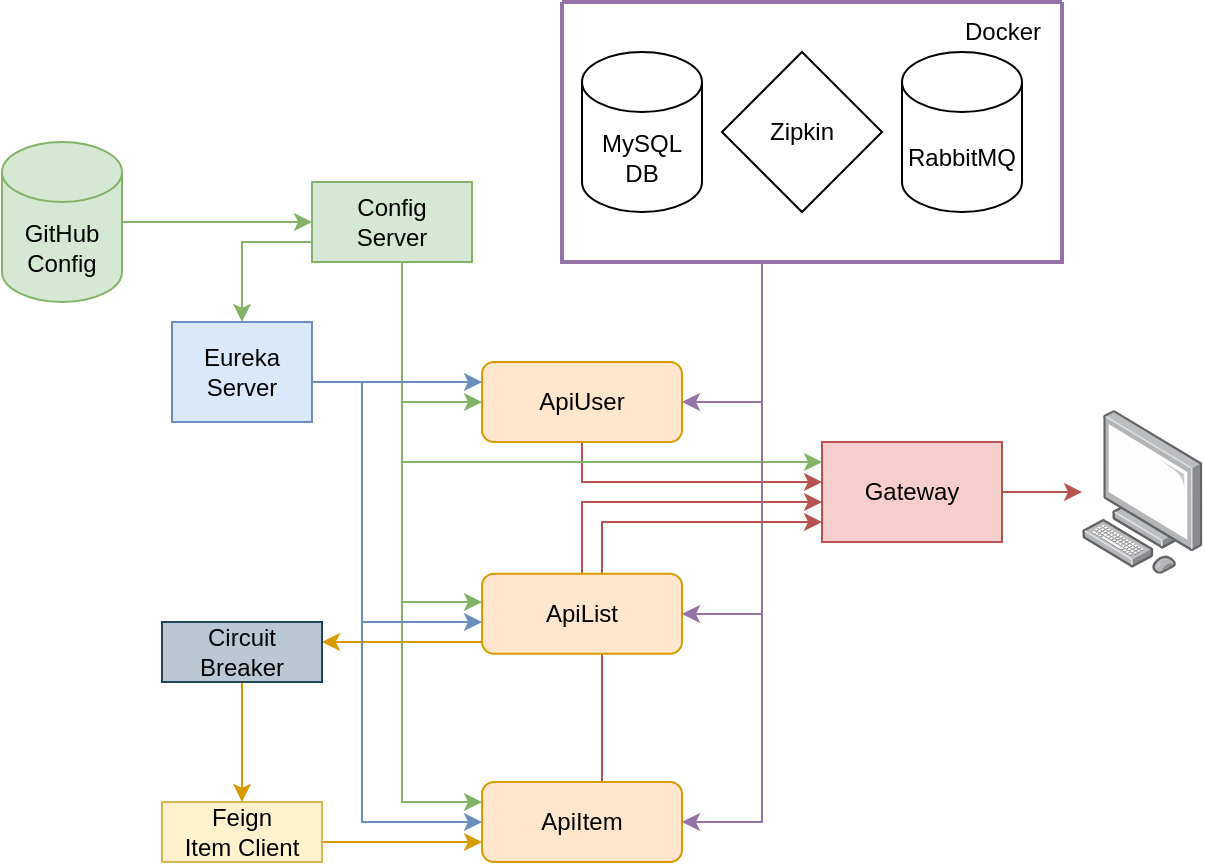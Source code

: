 <mxfile version="21.6.2" type="device">
  <diagram name="Página-1" id="_sOMdx681-rfP5EMU-Si">
    <mxGraphModel dx="712" dy="773" grid="1" gridSize="10" guides="1" tooltips="1" connect="1" arrows="1" fold="1" page="1" pageScale="1" pageWidth="827" pageHeight="1169" math="0" shadow="0">
      <root>
        <mxCell id="0" />
        <mxCell id="1" parent="0" />
        <mxCell id="1s9qs45tCDUaegEGGjbe-43" style="edgeStyle=orthogonalEdgeStyle;rounded=0;orthogonalLoop=1;jettySize=auto;html=1;fillColor=#f8cecc;strokeColor=#b85450;" parent="1" source="1s9qs45tCDUaegEGGjbe-3" target="1s9qs45tCDUaegEGGjbe-12" edge="1">
          <mxGeometry relative="1" as="geometry">
            <Array as="points">
              <mxPoint x="320" y="270" />
            </Array>
          </mxGeometry>
        </mxCell>
        <mxCell id="1s9qs45tCDUaegEGGjbe-3" value="ApiUser" style="rounded=1;whiteSpace=wrap;html=1;fillColor=#ffe6cc;strokeColor=#d79b00;" parent="1" vertex="1">
          <mxGeometry x="270" y="210" width="100" height="40" as="geometry" />
        </mxCell>
        <mxCell id="1s9qs45tCDUaegEGGjbe-6" style="edgeStyle=orthogonalEdgeStyle;rounded=0;orthogonalLoop=1;jettySize=auto;html=1;fillColor=#ffe6cc;strokeColor=#d79b00;" parent="1" source="1s9qs45tCDUaegEGGjbe-7" target="1s9qs45tCDUaegEGGjbe-25" edge="1">
          <mxGeometry relative="1" as="geometry">
            <Array as="points">
              <mxPoint x="230" y="350" />
              <mxPoint x="230" y="350" />
            </Array>
          </mxGeometry>
        </mxCell>
        <mxCell id="1s9qs45tCDUaegEGGjbe-44" style="edgeStyle=orthogonalEdgeStyle;rounded=0;orthogonalLoop=1;jettySize=auto;html=1;fillColor=#f8cecc;strokeColor=#b85450;" parent="1" source="1s9qs45tCDUaegEGGjbe-7" target="1s9qs45tCDUaegEGGjbe-12" edge="1">
          <mxGeometry relative="1" as="geometry">
            <Array as="points">
              <mxPoint x="320" y="280" />
            </Array>
          </mxGeometry>
        </mxCell>
        <mxCell id="1s9qs45tCDUaegEGGjbe-8" value="" style="image;points=[];aspect=fixed;html=1;align=center;shadow=0;dashed=0;image=img/lib/allied_telesis/computer_and_terminals/Personal_Computer.svg;" parent="1" vertex="1">
          <mxGeometry x="570" y="234.1" width="60.36" height="81.8" as="geometry" />
        </mxCell>
        <mxCell id="1s9qs45tCDUaegEGGjbe-9" style="edgeStyle=orthogonalEdgeStyle;rounded=0;orthogonalLoop=1;jettySize=auto;html=1;fillColor=#ffe6cc;strokeColor=#d79b00;" parent="1" source="1s9qs45tCDUaegEGGjbe-10" target="1s9qs45tCDUaegEGGjbe-33" edge="1">
          <mxGeometry relative="1" as="geometry">
            <Array as="points">
              <mxPoint x="210" y="450" />
              <mxPoint x="210" y="450" />
            </Array>
            <mxPoint x="50" y="470" as="sourcePoint" />
            <mxPoint x="150" y="210" as="targetPoint" />
          </mxGeometry>
        </mxCell>
        <mxCell id="1s9qs45tCDUaegEGGjbe-10" value="&lt;div&gt;Feign&lt;br&gt;&lt;/div&gt;&lt;div&gt;Item Client&lt;/div&gt;" style="rounded=0;whiteSpace=wrap;html=1;fillColor=#fff2cc;strokeColor=#d6b656;" parent="1" vertex="1">
          <mxGeometry x="110" y="430" width="80" height="30" as="geometry" />
        </mxCell>
        <mxCell id="1s9qs45tCDUaegEGGjbe-11" style="edgeStyle=orthogonalEdgeStyle;rounded=0;orthogonalLoop=1;jettySize=auto;html=1;fillColor=#f8cecc;strokeColor=#b85450;" parent="1" source="1s9qs45tCDUaegEGGjbe-12" target="1s9qs45tCDUaegEGGjbe-8" edge="1">
          <mxGeometry relative="1" as="geometry" />
        </mxCell>
        <mxCell id="1s9qs45tCDUaegEGGjbe-12" value="Gateway" style="rounded=0;whiteSpace=wrap;html=1;fillColor=#f8cecc;strokeColor=#b85450;" parent="1" vertex="1">
          <mxGeometry x="440" y="250" width="90" height="50" as="geometry" />
        </mxCell>
        <mxCell id="1s9qs45tCDUaegEGGjbe-13" style="edgeStyle=orthogonalEdgeStyle;rounded=0;orthogonalLoop=1;jettySize=auto;html=1;fillColor=#d5e8d4;strokeColor=#82b366;" parent="1" source="1s9qs45tCDUaegEGGjbe-17" target="1s9qs45tCDUaegEGGjbe-3" edge="1">
          <mxGeometry relative="1" as="geometry">
            <Array as="points">
              <mxPoint x="230" y="230" />
            </Array>
          </mxGeometry>
        </mxCell>
        <mxCell id="1s9qs45tCDUaegEGGjbe-15" style="edgeStyle=orthogonalEdgeStyle;rounded=0;orthogonalLoop=1;jettySize=auto;html=1;fillColor=#d5e8d4;strokeColor=#82b366;" parent="1" source="1s9qs45tCDUaegEGGjbe-17" target="1s9qs45tCDUaegEGGjbe-12" edge="1">
          <mxGeometry relative="1" as="geometry">
            <Array as="points">
              <mxPoint x="230" y="260" />
            </Array>
          </mxGeometry>
        </mxCell>
        <mxCell id="1s9qs45tCDUaegEGGjbe-16" style="edgeStyle=orthogonalEdgeStyle;rounded=0;orthogonalLoop=1;jettySize=auto;html=1;fillColor=#d5e8d4;strokeColor=#82b366;" parent="1" source="1s9qs45tCDUaegEGGjbe-17" target="1s9qs45tCDUaegEGGjbe-7" edge="1">
          <mxGeometry relative="1" as="geometry">
            <Array as="points">
              <mxPoint x="230" y="330" />
            </Array>
          </mxGeometry>
        </mxCell>
        <mxCell id="1s9qs45tCDUaegEGGjbe-36" style="edgeStyle=orthogonalEdgeStyle;rounded=0;orthogonalLoop=1;jettySize=auto;html=1;fillColor=#d5e8d4;strokeColor=#82b366;" parent="1" source="1s9qs45tCDUaegEGGjbe-17" target="1s9qs45tCDUaegEGGjbe-20" edge="1">
          <mxGeometry relative="1" as="geometry">
            <Array as="points">
              <mxPoint x="150" y="150" />
            </Array>
          </mxGeometry>
        </mxCell>
        <mxCell id="1s9qs45tCDUaegEGGjbe-42" style="edgeStyle=orthogonalEdgeStyle;rounded=0;orthogonalLoop=1;jettySize=auto;html=1;fillColor=#d5e8d4;strokeColor=#82b366;" parent="1" source="1s9qs45tCDUaegEGGjbe-17" target="1s9qs45tCDUaegEGGjbe-33" edge="1">
          <mxGeometry relative="1" as="geometry">
            <Array as="points">
              <mxPoint x="230" y="430" />
            </Array>
          </mxGeometry>
        </mxCell>
        <mxCell id="1s9qs45tCDUaegEGGjbe-17" value="&lt;div&gt;Config&lt;/div&gt;&lt;div&gt;Server&lt;br&gt;&lt;/div&gt;" style="rounded=0;whiteSpace=wrap;html=1;fillColor=#d5e8d4;strokeColor=#82b366;" parent="1" vertex="1">
          <mxGeometry x="185" y="120" width="80" height="40" as="geometry" />
        </mxCell>
        <mxCell id="1s9qs45tCDUaegEGGjbe-39" style="edgeStyle=orthogonalEdgeStyle;rounded=0;orthogonalLoop=1;jettySize=auto;html=1;fillColor=#dae8fc;strokeColor=#6c8ebf;" parent="1" source="1s9qs45tCDUaegEGGjbe-20" target="1s9qs45tCDUaegEGGjbe-33" edge="1">
          <mxGeometry relative="1" as="geometry">
            <Array as="points">
              <mxPoint x="210" y="220" />
              <mxPoint x="210" y="440" />
            </Array>
          </mxGeometry>
        </mxCell>
        <mxCell id="1s9qs45tCDUaegEGGjbe-40" style="edgeStyle=orthogonalEdgeStyle;rounded=0;orthogonalLoop=1;jettySize=auto;html=1;fillColor=#dae8fc;strokeColor=#6c8ebf;" parent="1" source="1s9qs45tCDUaegEGGjbe-20" target="1s9qs45tCDUaegEGGjbe-7" edge="1">
          <mxGeometry relative="1" as="geometry">
            <Array as="points">
              <mxPoint x="210" y="220" />
              <mxPoint x="210" y="340" />
            </Array>
          </mxGeometry>
        </mxCell>
        <mxCell id="1s9qs45tCDUaegEGGjbe-41" style="edgeStyle=orthogonalEdgeStyle;rounded=0;orthogonalLoop=1;jettySize=auto;html=1;fillColor=#dae8fc;strokeColor=#6c8ebf;" parent="1" source="1s9qs45tCDUaegEGGjbe-20" target="1s9qs45tCDUaegEGGjbe-3" edge="1">
          <mxGeometry relative="1" as="geometry">
            <Array as="points">
              <mxPoint x="210" y="220" />
              <mxPoint x="210" y="220" />
            </Array>
          </mxGeometry>
        </mxCell>
        <mxCell id="1s9qs45tCDUaegEGGjbe-20" value="Eureka Server" style="rounded=0;whiteSpace=wrap;html=1;fillColor=#dae8fc;strokeColor=#6c8ebf;" parent="1" vertex="1">
          <mxGeometry x="115" y="190" width="70" height="50" as="geometry" />
        </mxCell>
        <mxCell id="1s9qs45tCDUaegEGGjbe-38" style="edgeStyle=orthogonalEdgeStyle;rounded=0;orthogonalLoop=1;jettySize=auto;html=1;fillColor=#ffe6cc;strokeColor=#d79b00;" parent="1" source="1s9qs45tCDUaegEGGjbe-25" target="1s9qs45tCDUaegEGGjbe-10" edge="1">
          <mxGeometry relative="1" as="geometry" />
        </mxCell>
        <mxCell id="1s9qs45tCDUaegEGGjbe-25" value="&lt;div&gt;Circuit&lt;/div&gt;&lt;div&gt;Breaker&lt;br&gt;&lt;/div&gt;" style="rounded=0;whiteSpace=wrap;html=1;fillColor=#bac8d3;strokeColor=#23445d;" parent="1" vertex="1">
          <mxGeometry x="110" y="340" width="80" height="30" as="geometry" />
        </mxCell>
        <mxCell id="1s9qs45tCDUaegEGGjbe-26" value="" style="edgeStyle=orthogonalEdgeStyle;rounded=0;orthogonalLoop=1;jettySize=auto;html=1;fillColor=#d5e8d4;strokeColor=#82b366;" parent="1" source="1s9qs45tCDUaegEGGjbe-27" target="1s9qs45tCDUaegEGGjbe-17" edge="1">
          <mxGeometry relative="1" as="geometry" />
        </mxCell>
        <mxCell id="1s9qs45tCDUaegEGGjbe-27" value="&lt;div&gt;GitHub&lt;/div&gt;&lt;div&gt;Config&lt;br&gt;&lt;/div&gt;" style="shape=cylinder3;whiteSpace=wrap;html=1;boundedLbl=1;backgroundOutline=1;size=15;fillColor=#d5e8d4;strokeColor=#82b366;" parent="1" vertex="1">
          <mxGeometry x="30" y="100" width="60" height="80" as="geometry" />
        </mxCell>
        <mxCell id="1s9qs45tCDUaegEGGjbe-47" style="edgeStyle=orthogonalEdgeStyle;rounded=0;orthogonalLoop=1;jettySize=auto;html=1;fillColor=#e1d5e7;strokeColor=#9673a6;" parent="1" source="1s9qs45tCDUaegEGGjbe-28" target="1s9qs45tCDUaegEGGjbe-3" edge="1">
          <mxGeometry relative="1" as="geometry">
            <Array as="points">
              <mxPoint x="410" y="230" />
            </Array>
          </mxGeometry>
        </mxCell>
        <mxCell id="1s9qs45tCDUaegEGGjbe-48" style="edgeStyle=orthogonalEdgeStyle;rounded=0;orthogonalLoop=1;jettySize=auto;html=1;fillColor=#e1d5e7;strokeColor=#9673a6;" parent="1" source="1s9qs45tCDUaegEGGjbe-28" target="1s9qs45tCDUaegEGGjbe-7" edge="1">
          <mxGeometry relative="1" as="geometry">
            <Array as="points">
              <mxPoint x="410" y="336" />
            </Array>
          </mxGeometry>
        </mxCell>
        <mxCell id="1s9qs45tCDUaegEGGjbe-49" style="edgeStyle=orthogonalEdgeStyle;rounded=0;orthogonalLoop=1;jettySize=auto;html=1;fillColor=#e1d5e7;strokeColor=#9673a6;" parent="1" source="1s9qs45tCDUaegEGGjbe-28" target="1s9qs45tCDUaegEGGjbe-33" edge="1">
          <mxGeometry relative="1" as="geometry">
            <Array as="points">
              <mxPoint x="410" y="440" />
            </Array>
          </mxGeometry>
        </mxCell>
        <mxCell id="1s9qs45tCDUaegEGGjbe-28" value="" style="swimlane;startSize=0;fillColor=#e1d5e7;strokeColor=#9673a6;strokeWidth=2;" parent="1" vertex="1">
          <mxGeometry x="310" y="30" width="250" height="130" as="geometry" />
        </mxCell>
        <mxCell id="1s9qs45tCDUaegEGGjbe-29" value="Docker" style="text;html=1;align=center;verticalAlign=middle;resizable=0;points=[];autosize=1;strokeColor=none;fillColor=none;" parent="1s9qs45tCDUaegEGGjbe-28" vertex="1">
          <mxGeometry x="190" width="60" height="30" as="geometry" />
        </mxCell>
        <mxCell id="1s9qs45tCDUaegEGGjbe-30" value="Zipkin" style="rhombus;whiteSpace=wrap;html=1;" parent="1s9qs45tCDUaegEGGjbe-28" vertex="1">
          <mxGeometry x="80" y="25" width="80" height="80" as="geometry" />
        </mxCell>
        <mxCell id="1s9qs45tCDUaegEGGjbe-31" value="&lt;div&gt;MySQL&lt;/div&gt;&lt;div&gt;DB&lt;br&gt;&lt;/div&gt;" style="shape=cylinder3;whiteSpace=wrap;html=1;boundedLbl=1;backgroundOutline=1;size=15;fillColor=none;" parent="1s9qs45tCDUaegEGGjbe-28" vertex="1">
          <mxGeometry x="10" y="25" width="60" height="80" as="geometry" />
        </mxCell>
        <mxCell id="1s9qs45tCDUaegEGGjbe-32" value="&lt;div&gt;RabbitMQ&lt;br&gt;&lt;/div&gt;" style="shape=cylinder3;whiteSpace=wrap;html=1;boundedLbl=1;backgroundOutline=1;size=15;fillColor=none;rotation=0;" parent="1s9qs45tCDUaegEGGjbe-28" vertex="1">
          <mxGeometry x="170" y="25" width="60" height="80" as="geometry" />
        </mxCell>
        <mxCell id="1s9qs45tCDUaegEGGjbe-45" style="edgeStyle=orthogonalEdgeStyle;rounded=0;orthogonalLoop=1;jettySize=auto;html=1;fillColor=#f8cecc;strokeColor=#b85450;" parent="1" source="1s9qs45tCDUaegEGGjbe-33" target="1s9qs45tCDUaegEGGjbe-12" edge="1">
          <mxGeometry relative="1" as="geometry">
            <Array as="points">
              <mxPoint x="330" y="290" />
            </Array>
          </mxGeometry>
        </mxCell>
        <mxCell id="1s9qs45tCDUaegEGGjbe-33" value="ApiItem" style="rounded=1;whiteSpace=wrap;html=1;fillColor=#ffe6cc;strokeColor=#d79b00;" parent="1" vertex="1">
          <mxGeometry x="270" y="420" width="100" height="40" as="geometry" />
        </mxCell>
        <mxCell id="1s9qs45tCDUaegEGGjbe-7" value="ApiList" style="rounded=1;whiteSpace=wrap;html=1;fillColor=#ffe6cc;strokeColor=#d79b00;" parent="1" vertex="1">
          <mxGeometry x="270" y="315.9" width="100" height="40" as="geometry" />
        </mxCell>
      </root>
    </mxGraphModel>
  </diagram>
</mxfile>
